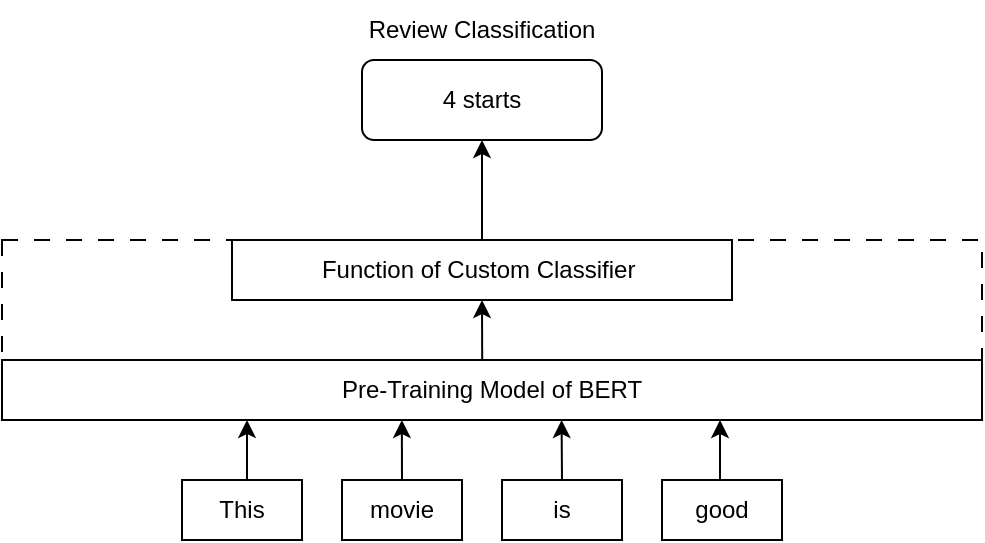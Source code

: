 <mxfile version="22.1.11" type="github">
  <diagram name="ページ1" id="0WyXl4NGj5Jegv1_pzPk">
    <mxGraphModel dx="1114" dy="607" grid="1" gridSize="10" guides="1" tooltips="1" connect="1" arrows="1" fold="1" page="1" pageScale="1" pageWidth="827" pageHeight="1169" math="0" shadow="0">
      <root>
        <mxCell id="0" />
        <mxCell id="1" parent="0" />
        <mxCell id="1Awh1p3h_4R3GCRsynh4-1" value="4 starts" style="rounded=1;whiteSpace=wrap;html=1;" vertex="1" parent="1">
          <mxGeometry x="340" y="150" width="120" height="40" as="geometry" />
        </mxCell>
        <mxCell id="1Awh1p3h_4R3GCRsynh4-2" value="Review Classification" style="text;html=1;strokeColor=none;fillColor=none;align=center;verticalAlign=middle;whiteSpace=wrap;rounded=0;" vertex="1" parent="1">
          <mxGeometry x="330" y="120" width="140" height="30" as="geometry" />
        </mxCell>
        <mxCell id="1Awh1p3h_4R3GCRsynh4-3" value="" style="rounded=0;whiteSpace=wrap;html=1;dashed=1;dashPattern=8 8;" vertex="1" parent="1">
          <mxGeometry x="160" y="240" width="490" height="90" as="geometry" />
        </mxCell>
        <mxCell id="1Awh1p3h_4R3GCRsynh4-4" value="Pre-Training Model of BERT" style="rounded=0;whiteSpace=wrap;html=1;" vertex="1" parent="1">
          <mxGeometry x="160" y="300" width="490" height="30" as="geometry" />
        </mxCell>
        <mxCell id="1Awh1p3h_4R3GCRsynh4-7" style="edgeStyle=orthogonalEdgeStyle;rounded=0;orthogonalLoop=1;jettySize=auto;html=1;exitX=0.5;exitY=0;exitDx=0;exitDy=0;entryX=0.5;entryY=1;entryDx=0;entryDy=0;" edge="1" parent="1" source="1Awh1p3h_4R3GCRsynh4-5" target="1Awh1p3h_4R3GCRsynh4-1">
          <mxGeometry relative="1" as="geometry" />
        </mxCell>
        <mxCell id="1Awh1p3h_4R3GCRsynh4-5" value="Function of Custom Classifier&amp;nbsp;" style="rounded=0;whiteSpace=wrap;html=1;" vertex="1" parent="1">
          <mxGeometry x="275" y="240" width="250" height="30" as="geometry" />
        </mxCell>
        <mxCell id="1Awh1p3h_4R3GCRsynh4-6" value="" style="endArrow=classic;html=1;rounded=0;entryX=0.5;entryY=1;entryDx=0;entryDy=0;exitX=0.49;exitY=0;exitDx=0;exitDy=0;exitPerimeter=0;" edge="1" parent="1" source="1Awh1p3h_4R3GCRsynh4-4" target="1Awh1p3h_4R3GCRsynh4-5">
          <mxGeometry width="50" height="50" relative="1" as="geometry">
            <mxPoint x="390" y="340" as="sourcePoint" />
            <mxPoint x="440" y="290" as="targetPoint" />
          </mxGeometry>
        </mxCell>
        <mxCell id="1Awh1p3h_4R3GCRsynh4-12" style="edgeStyle=orthogonalEdgeStyle;rounded=0;orthogonalLoop=1;jettySize=auto;html=1;exitX=0.5;exitY=0;exitDx=0;exitDy=0;entryX=0.25;entryY=1;entryDx=0;entryDy=0;" edge="1" parent="1" source="1Awh1p3h_4R3GCRsynh4-8" target="1Awh1p3h_4R3GCRsynh4-4">
          <mxGeometry relative="1" as="geometry" />
        </mxCell>
        <mxCell id="1Awh1p3h_4R3GCRsynh4-8" value="This" style="rounded=0;whiteSpace=wrap;html=1;" vertex="1" parent="1">
          <mxGeometry x="250" y="360" width="60" height="30" as="geometry" />
        </mxCell>
        <mxCell id="1Awh1p3h_4R3GCRsynh4-9" value="movie" style="rounded=0;whiteSpace=wrap;html=1;" vertex="1" parent="1">
          <mxGeometry x="330" y="360" width="60" height="30" as="geometry" />
        </mxCell>
        <mxCell id="1Awh1p3h_4R3GCRsynh4-10" value="is" style="rounded=0;whiteSpace=wrap;html=1;" vertex="1" parent="1">
          <mxGeometry x="410" y="360" width="60" height="30" as="geometry" />
        </mxCell>
        <mxCell id="1Awh1p3h_4R3GCRsynh4-11" value="good" style="rounded=0;whiteSpace=wrap;html=1;" vertex="1" parent="1">
          <mxGeometry x="490" y="360" width="60" height="30" as="geometry" />
        </mxCell>
        <mxCell id="1Awh1p3h_4R3GCRsynh4-15" style="edgeStyle=orthogonalEdgeStyle;rounded=0;orthogonalLoop=1;jettySize=auto;html=1;exitX=0.5;exitY=0;exitDx=0;exitDy=0;entryX=0.408;entryY=1;entryDx=0;entryDy=0;entryPerimeter=0;" edge="1" parent="1" source="1Awh1p3h_4R3GCRsynh4-9" target="1Awh1p3h_4R3GCRsynh4-4">
          <mxGeometry relative="1" as="geometry" />
        </mxCell>
        <mxCell id="1Awh1p3h_4R3GCRsynh4-16" style="edgeStyle=orthogonalEdgeStyle;rounded=0;orthogonalLoop=1;jettySize=auto;html=1;exitX=0.5;exitY=0;exitDx=0;exitDy=0;entryX=0.571;entryY=1;entryDx=0;entryDy=0;entryPerimeter=0;" edge="1" parent="1" source="1Awh1p3h_4R3GCRsynh4-10" target="1Awh1p3h_4R3GCRsynh4-4">
          <mxGeometry relative="1" as="geometry" />
        </mxCell>
        <mxCell id="1Awh1p3h_4R3GCRsynh4-17" style="edgeStyle=orthogonalEdgeStyle;rounded=0;orthogonalLoop=1;jettySize=auto;html=1;exitX=0.5;exitY=0;exitDx=0;exitDy=0;" edge="1" parent="1" source="1Awh1p3h_4R3GCRsynh4-11">
          <mxGeometry relative="1" as="geometry">
            <mxPoint x="519" y="330" as="targetPoint" />
          </mxGeometry>
        </mxCell>
      </root>
    </mxGraphModel>
  </diagram>
</mxfile>
